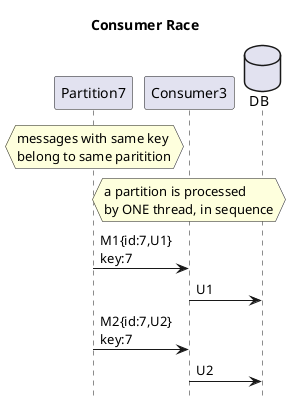 @startuml
title Consumer Race
hide footbox
database DB order 10

hnote over Partition7: messages with same key\nbelong to same paritition
hnote over Consumer3: a partition is processed\nby ONE thread, in sequence
Partition7->Consumer3: M1{id:7,U1}\nkey:7
Consumer3->DB: U1
Partition7->Consumer3: M2{id:7,U2}\nkey:7
Consumer3->DB: U2
@enduml
